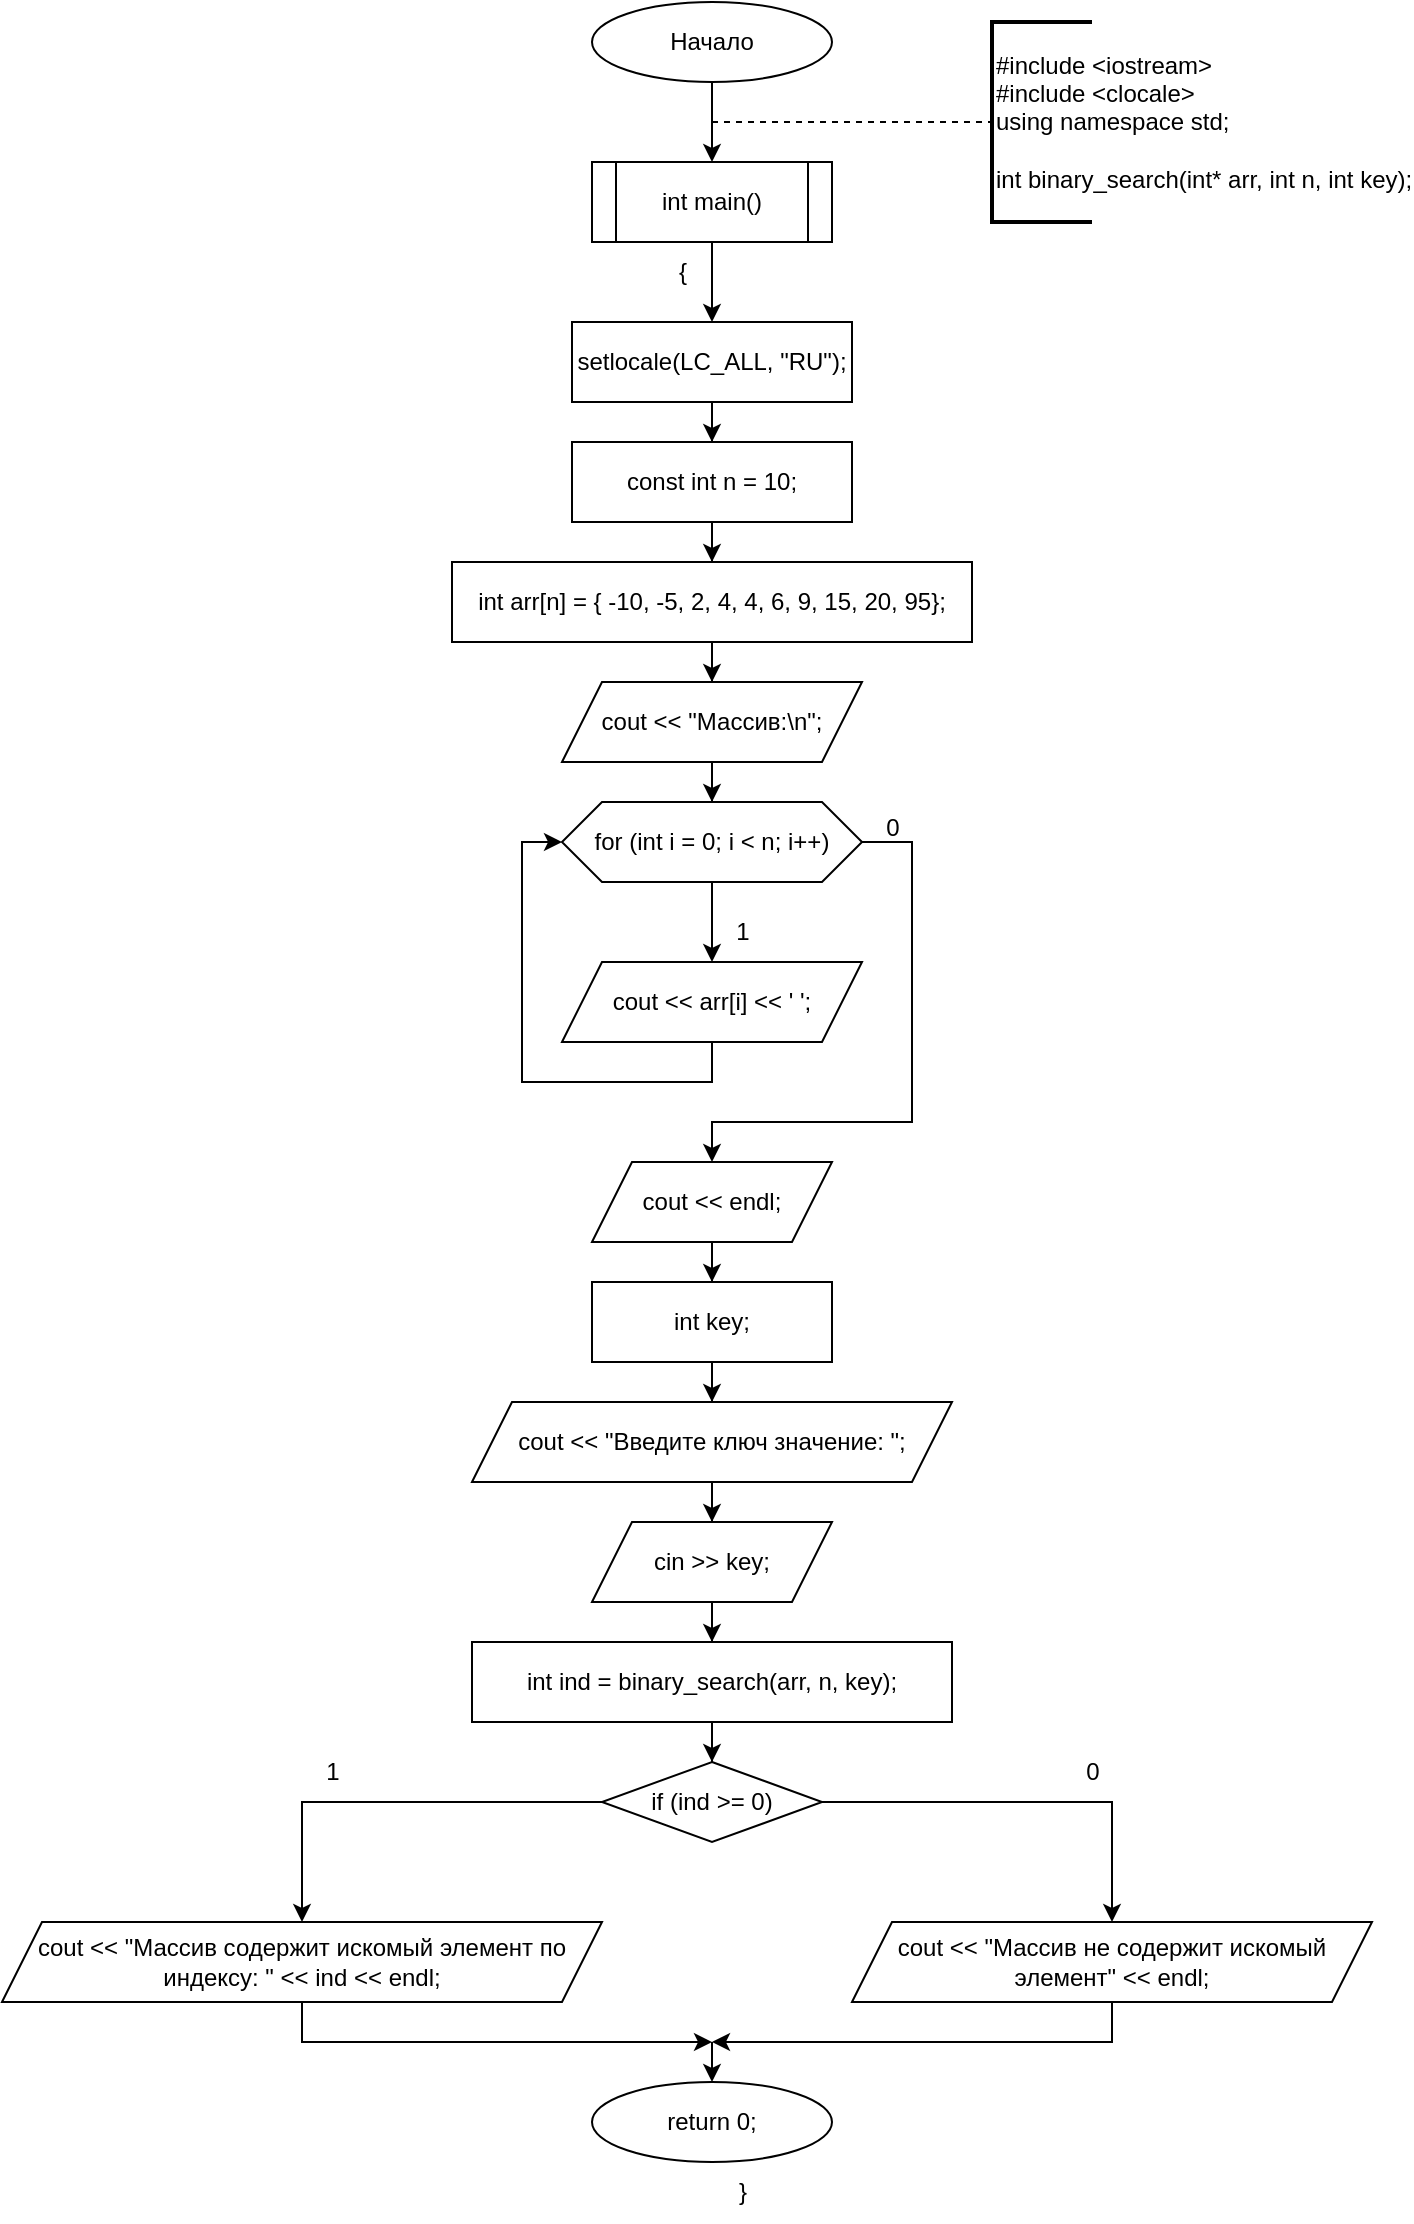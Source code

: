 <mxfile version="25.0.2" pages="2">
  <diagram name="main" id="-DWpRrdITYq4exo5wvGB">
    <mxGraphModel dx="1290" dy="717" grid="1" gridSize="10" guides="1" tooltips="1" connect="1" arrows="1" fold="1" page="1" pageScale="1" pageWidth="827" pageHeight="1169" math="0" shadow="0">
      <root>
        <mxCell id="0" />
        <mxCell id="1" parent="0" />
        <mxCell id="Wh_3jqzgotkl3UboG9bW-1" value="" style="edgeStyle=orthogonalEdgeStyle;rounded=0;orthogonalLoop=1;jettySize=auto;html=1;" edge="1" parent="1" source="Wh_3jqzgotkl3UboG9bW-2" target="Wh_3jqzgotkl3UboG9bW-4">
          <mxGeometry relative="1" as="geometry" />
        </mxCell>
        <mxCell id="Wh_3jqzgotkl3UboG9bW-2" value="Начало" style="ellipse;whiteSpace=wrap;html=1;" vertex="1" parent="1">
          <mxGeometry x="340" y="40" width="120" height="40" as="geometry" />
        </mxCell>
        <mxCell id="Wh_3jqzgotkl3UboG9bW-3" value="" style="edgeStyle=orthogonalEdgeStyle;rounded=0;orthogonalLoop=1;jettySize=auto;html=1;" edge="1" parent="1" source="Wh_3jqzgotkl3UboG9bW-4" target="Wh_3jqzgotkl3UboG9bW-8">
          <mxGeometry relative="1" as="geometry" />
        </mxCell>
        <mxCell id="Wh_3jqzgotkl3UboG9bW-4" value="int main()" style="shape=process;whiteSpace=wrap;html=1;backgroundOutline=1;" vertex="1" parent="1">
          <mxGeometry x="340" y="120" width="120" height="40" as="geometry" />
        </mxCell>
        <mxCell id="Wh_3jqzgotkl3UboG9bW-5" value="" style="endArrow=none;dashed=1;html=1;rounded=0;" edge="1" parent="1" target="Wh_3jqzgotkl3UboG9bW-6">
          <mxGeometry width="50" height="50" relative="1" as="geometry">
            <mxPoint x="400" y="100" as="sourcePoint" />
            <mxPoint x="560" y="100" as="targetPoint" />
          </mxGeometry>
        </mxCell>
        <mxCell id="Wh_3jqzgotkl3UboG9bW-6" value="&lt;div&gt;#include &amp;lt;iostream&amp;gt;&lt;/div&gt;&lt;div&gt;#include &amp;lt;clocale&amp;gt;&lt;/div&gt;&lt;div&gt;using namespace std;&lt;/div&gt;&lt;div&gt;&lt;br&gt;&lt;/div&gt;&lt;div&gt;int binary_search(int* arr, int n, int key);&lt;/div&gt;" style="strokeWidth=2;html=1;shape=mxgraph.flowchart.annotation_1;align=left;pointerEvents=1;" vertex="1" parent="1">
          <mxGeometry x="540" y="50" width="50" height="100" as="geometry" />
        </mxCell>
        <mxCell id="Wh_3jqzgotkl3UboG9bW-7" value="" style="edgeStyle=orthogonalEdgeStyle;rounded=0;orthogonalLoop=1;jettySize=auto;html=1;" edge="1" parent="1" source="Wh_3jqzgotkl3UboG9bW-8" target="Wh_3jqzgotkl3UboG9bW-11">
          <mxGeometry relative="1" as="geometry" />
        </mxCell>
        <mxCell id="Wh_3jqzgotkl3UboG9bW-8" value="setlocale(LC_ALL, &quot;RU&quot;);" style="whiteSpace=wrap;html=1;" vertex="1" parent="1">
          <mxGeometry x="330" y="200" width="140" height="40" as="geometry" />
        </mxCell>
        <mxCell id="Wh_3jqzgotkl3UboG9bW-9" value="{" style="text;html=1;align=center;verticalAlign=middle;resizable=0;points=[];autosize=1;strokeColor=none;fillColor=none;" vertex="1" parent="1">
          <mxGeometry x="370" y="160" width="30" height="30" as="geometry" />
        </mxCell>
        <mxCell id="Wh_3jqzgotkl3UboG9bW-10" value="" style="edgeStyle=orthogonalEdgeStyle;rounded=0;orthogonalLoop=1;jettySize=auto;html=1;" edge="1" parent="1" source="Wh_3jqzgotkl3UboG9bW-11" target="Wh_3jqzgotkl3UboG9bW-13">
          <mxGeometry relative="1" as="geometry" />
        </mxCell>
        <mxCell id="Wh_3jqzgotkl3UboG9bW-11" value="const int n = 10;" style="whiteSpace=wrap;html=1;" vertex="1" parent="1">
          <mxGeometry x="330" y="260" width="140" height="40" as="geometry" />
        </mxCell>
        <mxCell id="Wh_3jqzgotkl3UboG9bW-12" value="" style="edgeStyle=orthogonalEdgeStyle;rounded=0;orthogonalLoop=1;jettySize=auto;html=1;" edge="1" parent="1" source="Wh_3jqzgotkl3UboG9bW-13" target="Wh_3jqzgotkl3UboG9bW-15">
          <mxGeometry relative="1" as="geometry" />
        </mxCell>
        <mxCell id="Wh_3jqzgotkl3UboG9bW-13" value="int arr[n] = { -10, -5, 2, 4, 4, 6, 9, 15, 20, 95};" style="whiteSpace=wrap;html=1;" vertex="1" parent="1">
          <mxGeometry x="270" y="320" width="260" height="40" as="geometry" />
        </mxCell>
        <mxCell id="Wh_3jqzgotkl3UboG9bW-14" value="" style="edgeStyle=orthogonalEdgeStyle;rounded=0;orthogonalLoop=1;jettySize=auto;html=1;" edge="1" parent="1" source="Wh_3jqzgotkl3UboG9bW-15" target="Wh_3jqzgotkl3UboG9bW-18">
          <mxGeometry relative="1" as="geometry" />
        </mxCell>
        <mxCell id="Wh_3jqzgotkl3UboG9bW-15" value="cout &amp;lt;&amp;lt; &quot;Массив:\n&quot;;" style="shape=parallelogram;perimeter=parallelogramPerimeter;whiteSpace=wrap;html=1;fixedSize=1;" vertex="1" parent="1">
          <mxGeometry x="325" y="380" width="150" height="40" as="geometry" />
        </mxCell>
        <mxCell id="Wh_3jqzgotkl3UboG9bW-16" value="" style="edgeStyle=orthogonalEdgeStyle;rounded=0;orthogonalLoop=1;jettySize=auto;html=1;" edge="1" parent="1" source="Wh_3jqzgotkl3UboG9bW-18" target="Wh_3jqzgotkl3UboG9bW-20">
          <mxGeometry relative="1" as="geometry" />
        </mxCell>
        <mxCell id="Wh_3jqzgotkl3UboG9bW-17" style="edgeStyle=orthogonalEdgeStyle;rounded=0;orthogonalLoop=1;jettySize=auto;html=1;entryX=0.5;entryY=0;entryDx=0;entryDy=0;" edge="1" parent="1" source="Wh_3jqzgotkl3UboG9bW-18" target="Wh_3jqzgotkl3UboG9bW-24">
          <mxGeometry relative="1" as="geometry">
            <mxPoint x="400" y="620" as="targetPoint" />
            <Array as="points">
              <mxPoint x="500" y="460" />
              <mxPoint x="500" y="600" />
              <mxPoint x="400" y="600" />
            </Array>
          </mxGeometry>
        </mxCell>
        <mxCell id="Wh_3jqzgotkl3UboG9bW-18" value="for (int i = 0; i &amp;lt; n; i++)" style="shape=hexagon;perimeter=hexagonPerimeter2;whiteSpace=wrap;html=1;fixedSize=1;" vertex="1" parent="1">
          <mxGeometry x="325" y="440" width="150" height="40" as="geometry" />
        </mxCell>
        <mxCell id="Wh_3jqzgotkl3UboG9bW-19" style="edgeStyle=orthogonalEdgeStyle;rounded=0;orthogonalLoop=1;jettySize=auto;html=1;entryX=0;entryY=0.5;entryDx=0;entryDy=0;" edge="1" parent="1" source="Wh_3jqzgotkl3UboG9bW-20" target="Wh_3jqzgotkl3UboG9bW-18">
          <mxGeometry relative="1" as="geometry">
            <Array as="points">
              <mxPoint x="400" y="580" />
              <mxPoint x="305" y="580" />
              <mxPoint x="305" y="460" />
            </Array>
          </mxGeometry>
        </mxCell>
        <mxCell id="Wh_3jqzgotkl3UboG9bW-20" value="cout &amp;lt;&amp;lt; arr[i] &amp;lt;&amp;lt; &#39; &#39;;" style="shape=parallelogram;perimeter=parallelogramPerimeter;whiteSpace=wrap;html=1;fixedSize=1;" vertex="1" parent="1">
          <mxGeometry x="325" y="520" width="150" height="40" as="geometry" />
        </mxCell>
        <mxCell id="Wh_3jqzgotkl3UboG9bW-21" value="1" style="text;html=1;align=center;verticalAlign=middle;resizable=0;points=[];autosize=1;strokeColor=none;fillColor=none;" vertex="1" parent="1">
          <mxGeometry x="400" y="490" width="30" height="30" as="geometry" />
        </mxCell>
        <mxCell id="Wh_3jqzgotkl3UboG9bW-22" value="0" style="text;html=1;align=center;verticalAlign=middle;resizable=0;points=[];autosize=1;strokeColor=none;fillColor=none;" vertex="1" parent="1">
          <mxGeometry x="475" y="438" width="30" height="30" as="geometry" />
        </mxCell>
        <mxCell id="Wh_3jqzgotkl3UboG9bW-23" value="" style="edgeStyle=orthogonalEdgeStyle;rounded=0;orthogonalLoop=1;jettySize=auto;html=1;" edge="1" parent="1" source="Wh_3jqzgotkl3UboG9bW-24" target="Wh_3jqzgotkl3UboG9bW-26">
          <mxGeometry relative="1" as="geometry" />
        </mxCell>
        <mxCell id="Wh_3jqzgotkl3UboG9bW-24" value="cout &amp;lt;&amp;lt; endl;" style="shape=parallelogram;perimeter=parallelogramPerimeter;whiteSpace=wrap;html=1;fixedSize=1;" vertex="1" parent="1">
          <mxGeometry x="340" y="620" width="120" height="40" as="geometry" />
        </mxCell>
        <mxCell id="Wh_3jqzgotkl3UboG9bW-25" value="" style="edgeStyle=orthogonalEdgeStyle;rounded=0;orthogonalLoop=1;jettySize=auto;html=1;" edge="1" parent="1" source="Wh_3jqzgotkl3UboG9bW-26" target="Wh_3jqzgotkl3UboG9bW-28">
          <mxGeometry relative="1" as="geometry" />
        </mxCell>
        <mxCell id="Wh_3jqzgotkl3UboG9bW-26" value="int key;" style="whiteSpace=wrap;html=1;" vertex="1" parent="1">
          <mxGeometry x="340" y="680" width="120" height="40" as="geometry" />
        </mxCell>
        <mxCell id="Wh_3jqzgotkl3UboG9bW-27" value="" style="edgeStyle=orthogonalEdgeStyle;rounded=0;orthogonalLoop=1;jettySize=auto;html=1;" edge="1" parent="1" source="Wh_3jqzgotkl3UboG9bW-28" target="Wh_3jqzgotkl3UboG9bW-30">
          <mxGeometry relative="1" as="geometry" />
        </mxCell>
        <mxCell id="Wh_3jqzgotkl3UboG9bW-28" value="cout &amp;lt;&amp;lt; &quot;Введите ключ значение: &quot;;" style="shape=parallelogram;perimeter=parallelogramPerimeter;whiteSpace=wrap;html=1;fixedSize=1;" vertex="1" parent="1">
          <mxGeometry x="280" y="740" width="240" height="40" as="geometry" />
        </mxCell>
        <mxCell id="Wh_3jqzgotkl3UboG9bW-29" value="" style="edgeStyle=orthogonalEdgeStyle;rounded=0;orthogonalLoop=1;jettySize=auto;html=1;" edge="1" parent="1" source="Wh_3jqzgotkl3UboG9bW-30" target="Wh_3jqzgotkl3UboG9bW-32">
          <mxGeometry relative="1" as="geometry" />
        </mxCell>
        <mxCell id="Wh_3jqzgotkl3UboG9bW-30" value="cin &amp;gt;&amp;gt; key;" style="shape=parallelogram;perimeter=parallelogramPerimeter;whiteSpace=wrap;html=1;fixedSize=1;" vertex="1" parent="1">
          <mxGeometry x="340" y="800" width="120" height="40" as="geometry" />
        </mxCell>
        <mxCell id="Wh_3jqzgotkl3UboG9bW-31" value="" style="edgeStyle=orthogonalEdgeStyle;rounded=0;orthogonalLoop=1;jettySize=auto;html=1;" edge="1" parent="1" source="Wh_3jqzgotkl3UboG9bW-32" target="Wh_3jqzgotkl3UboG9bW-35">
          <mxGeometry relative="1" as="geometry" />
        </mxCell>
        <mxCell id="Wh_3jqzgotkl3UboG9bW-32" value="int ind = binary_search(arr, n, key);" style="whiteSpace=wrap;html=1;" vertex="1" parent="1">
          <mxGeometry x="280" y="860" width="240" height="40" as="geometry" />
        </mxCell>
        <mxCell id="Wh_3jqzgotkl3UboG9bW-33" value="" style="edgeStyle=orthogonalEdgeStyle;rounded=0;orthogonalLoop=1;jettySize=auto;html=1;exitX=0;exitY=0.5;exitDx=0;exitDy=0;" edge="1" parent="1" source="Wh_3jqzgotkl3UboG9bW-35" target="Wh_3jqzgotkl3UboG9bW-37">
          <mxGeometry relative="1" as="geometry" />
        </mxCell>
        <mxCell id="Wh_3jqzgotkl3UboG9bW-34" style="edgeStyle=orthogonalEdgeStyle;rounded=0;orthogonalLoop=1;jettySize=auto;html=1;" edge="1" parent="1" source="Wh_3jqzgotkl3UboG9bW-35" target="Wh_3jqzgotkl3UboG9bW-40">
          <mxGeometry relative="1" as="geometry">
            <mxPoint x="560" y="1000.0" as="targetPoint" />
          </mxGeometry>
        </mxCell>
        <mxCell id="Wh_3jqzgotkl3UboG9bW-35" value="if (ind &amp;gt;= 0)" style="rhombus;whiteSpace=wrap;html=1;" vertex="1" parent="1">
          <mxGeometry x="345" y="920" width="110" height="40" as="geometry" />
        </mxCell>
        <mxCell id="Wh_3jqzgotkl3UboG9bW-36" style="edgeStyle=orthogonalEdgeStyle;rounded=0;orthogonalLoop=1;jettySize=auto;html=1;exitX=0.5;exitY=1;exitDx=0;exitDy=0;" edge="1" parent="1" source="Wh_3jqzgotkl3UboG9bW-37">
          <mxGeometry relative="1" as="geometry">
            <mxPoint x="400" y="1060.0" as="targetPoint" />
            <Array as="points">
              <mxPoint x="195" y="1060" />
            </Array>
          </mxGeometry>
        </mxCell>
        <mxCell id="Wh_3jqzgotkl3UboG9bW-37" value="cout &amp;lt;&amp;lt; &quot;Массив содержит искомый элемент по индексу: &quot; &amp;lt;&amp;lt; ind &amp;lt;&amp;lt; endl;" style="shape=parallelogram;perimeter=parallelogramPerimeter;whiteSpace=wrap;html=1;fixedSize=1;" vertex="1" parent="1">
          <mxGeometry x="45" y="1000" width="300" height="40" as="geometry" />
        </mxCell>
        <mxCell id="Wh_3jqzgotkl3UboG9bW-38" value="1" style="text;html=1;align=center;verticalAlign=middle;resizable=0;points=[];autosize=1;strokeColor=none;fillColor=none;" vertex="1" parent="1">
          <mxGeometry x="195" y="910" width="30" height="30" as="geometry" />
        </mxCell>
        <mxCell id="Wh_3jqzgotkl3UboG9bW-39" style="edgeStyle=orthogonalEdgeStyle;rounded=0;orthogonalLoop=1;jettySize=auto;html=1;exitX=0.5;exitY=1;exitDx=0;exitDy=0;" edge="1" parent="1" source="Wh_3jqzgotkl3UboG9bW-40">
          <mxGeometry relative="1" as="geometry">
            <mxPoint x="400" y="1060.0" as="targetPoint" />
            <Array as="points">
              <mxPoint x="600" y="1060" />
            </Array>
          </mxGeometry>
        </mxCell>
        <mxCell id="Wh_3jqzgotkl3UboG9bW-40" value="cout &amp;lt;&amp;lt; &quot;Массив не содержит искомый элемент&quot; &amp;lt;&amp;lt; endl;" style="shape=parallelogram;perimeter=parallelogramPerimeter;whiteSpace=wrap;html=1;fixedSize=1;" vertex="1" parent="1">
          <mxGeometry x="470" y="1000" width="260" height="40" as="geometry" />
        </mxCell>
        <mxCell id="Wh_3jqzgotkl3UboG9bW-41" value="0" style="text;html=1;align=center;verticalAlign=middle;resizable=0;points=[];autosize=1;strokeColor=none;fillColor=none;" vertex="1" parent="1">
          <mxGeometry x="575" y="910" width="30" height="30" as="geometry" />
        </mxCell>
        <mxCell id="Wh_3jqzgotkl3UboG9bW-42" value="" style="endArrow=classic;html=1;rounded=0;entryX=0.5;entryY=0;entryDx=0;entryDy=0;" edge="1" parent="1" target="Wh_3jqzgotkl3UboG9bW-43">
          <mxGeometry width="50" height="50" relative="1" as="geometry">
            <mxPoint x="400" y="1060" as="sourcePoint" />
            <mxPoint x="400" y="1080" as="targetPoint" />
          </mxGeometry>
        </mxCell>
        <mxCell id="Wh_3jqzgotkl3UboG9bW-43" value="return 0;" style="ellipse;whiteSpace=wrap;html=1;" vertex="1" parent="1">
          <mxGeometry x="340" y="1080" width="120" height="40" as="geometry" />
        </mxCell>
        <mxCell id="Wh_3jqzgotkl3UboG9bW-44" value="}" style="text;html=1;align=center;verticalAlign=middle;resizable=0;points=[];autosize=1;strokeColor=none;fillColor=none;" vertex="1" parent="1">
          <mxGeometry x="400" y="1120" width="30" height="30" as="geometry" />
        </mxCell>
      </root>
    </mxGraphModel>
  </diagram>
  <diagram id="sib49OxGQsSJUuIEdI8w" name="binary_search">
    <mxGraphModel dx="1229" dy="683" grid="1" gridSize="10" guides="1" tooltips="1" connect="1" arrows="1" fold="1" page="1" pageScale="1" pageWidth="827" pageHeight="1169" math="0" shadow="0">
      <root>
        <mxCell id="0" />
        <mxCell id="1" parent="0" />
        <mxCell id="rbbXoeVL8-GsxYeTW-SQ-3" value="" style="edgeStyle=orthogonalEdgeStyle;rounded=0;orthogonalLoop=1;jettySize=auto;html=1;" edge="1" parent="1" source="rbbXoeVL8-GsxYeTW-SQ-1" target="rbbXoeVL8-GsxYeTW-SQ-2">
          <mxGeometry relative="1" as="geometry" />
        </mxCell>
        <mxCell id="rbbXoeVL8-GsxYeTW-SQ-1" value="int binary_search(int* arr, int n, int key)" style="shape=process;whiteSpace=wrap;html=1;backgroundOutline=1;size=0.038;" vertex="1" parent="1">
          <mxGeometry x="280" y="40" width="240" height="40" as="geometry" />
        </mxCell>
        <mxCell id="rbbXoeVL8-GsxYeTW-SQ-6" value="" style="edgeStyle=orthogonalEdgeStyle;rounded=0;orthogonalLoop=1;jettySize=auto;html=1;" edge="1" parent="1" source="rbbXoeVL8-GsxYeTW-SQ-2" target="rbbXoeVL8-GsxYeTW-SQ-5">
          <mxGeometry relative="1" as="geometry" />
        </mxCell>
        <mxCell id="rbbXoeVL8-GsxYeTW-SQ-2" value="int left = 0, right = n - 1;" style="whiteSpace=wrap;html=1;" vertex="1" parent="1">
          <mxGeometry x="330" y="120" width="140" height="40" as="geometry" />
        </mxCell>
        <mxCell id="rbbXoeVL8-GsxYeTW-SQ-4" value="{" style="text;html=1;align=center;verticalAlign=middle;resizable=0;points=[];autosize=1;strokeColor=none;fillColor=none;" vertex="1" parent="1">
          <mxGeometry x="370" y="80" width="30" height="30" as="geometry" />
        </mxCell>
        <mxCell id="rbbXoeVL8-GsxYeTW-SQ-8" value="" style="edgeStyle=orthogonalEdgeStyle;rounded=0;orthogonalLoop=1;jettySize=auto;html=1;" edge="1" parent="1" source="rbbXoeVL8-GsxYeTW-SQ-5" target="rbbXoeVL8-GsxYeTW-SQ-7">
          <mxGeometry relative="1" as="geometry" />
        </mxCell>
        <mxCell id="xaztZXbOCxgPHAclLVbQ-19" style="edgeStyle=orthogonalEdgeStyle;rounded=0;orthogonalLoop=1;jettySize=auto;html=1;entryX=0.5;entryY=0;entryDx=0;entryDy=0;" edge="1" parent="1" source="rbbXoeVL8-GsxYeTW-SQ-5" target="xaztZXbOCxgPHAclLVbQ-18">
          <mxGeometry relative="1" as="geometry" />
        </mxCell>
        <mxCell id="rbbXoeVL8-GsxYeTW-SQ-5" value="while (left &amp;lt;= right)" style="rhombus;whiteSpace=wrap;html=1;" vertex="1" parent="1">
          <mxGeometry x="320" y="200" width="160" height="40" as="geometry" />
        </mxCell>
        <mxCell id="rbbXoeVL8-GsxYeTW-SQ-12" value="" style="edgeStyle=orthogonalEdgeStyle;rounded=0;orthogonalLoop=1;jettySize=auto;html=1;" edge="1" parent="1" source="rbbXoeVL8-GsxYeTW-SQ-7" target="rbbXoeVL8-GsxYeTW-SQ-11">
          <mxGeometry relative="1" as="geometry" />
        </mxCell>
        <mxCell id="rbbXoeVL8-GsxYeTW-SQ-7" value="int mid = (left + right) / 2;" style="whiteSpace=wrap;html=1;" vertex="1" parent="1">
          <mxGeometry x="330" y="280" width="140" height="40" as="geometry" />
        </mxCell>
        <mxCell id="rbbXoeVL8-GsxYeTW-SQ-9" value="{" style="text;html=1;align=center;verticalAlign=middle;resizable=0;points=[];autosize=1;strokeColor=none;fillColor=none;" vertex="1" parent="1">
          <mxGeometry x="370" y="240" width="30" height="30" as="geometry" />
        </mxCell>
        <mxCell id="rbbXoeVL8-GsxYeTW-SQ-10" value="1" style="text;html=1;align=center;verticalAlign=middle;resizable=0;points=[];autosize=1;strokeColor=none;fillColor=none;" vertex="1" parent="1">
          <mxGeometry x="400" y="250" width="30" height="30" as="geometry" />
        </mxCell>
        <mxCell id="rbbXoeVL8-GsxYeTW-SQ-13" style="edgeStyle=orthogonalEdgeStyle;rounded=0;orthogonalLoop=1;jettySize=auto;html=1;entryX=0.5;entryY=0;entryDx=0;entryDy=0;" edge="1" parent="1" source="rbbXoeVL8-GsxYeTW-SQ-11" target="xaztZXbOCxgPHAclLVbQ-1">
          <mxGeometry relative="1" as="geometry">
            <mxPoint x="240" y="440.0" as="targetPoint" />
          </mxGeometry>
        </mxCell>
        <mxCell id="xaztZXbOCxgPHAclLVbQ-4" value="" style="edgeStyle=orthogonalEdgeStyle;rounded=0;orthogonalLoop=1;jettySize=auto;html=1;exitX=1;exitY=0.5;exitDx=0;exitDy=0;" edge="1" parent="1" source="rbbXoeVL8-GsxYeTW-SQ-11" target="xaztZXbOCxgPHAclLVbQ-3">
          <mxGeometry relative="1" as="geometry" />
        </mxCell>
        <mxCell id="rbbXoeVL8-GsxYeTW-SQ-11" value="if (arr[mid] == key)" style="rhombus;whiteSpace=wrap;html=1;" vertex="1" parent="1">
          <mxGeometry x="320" y="360" width="160" height="40" as="geometry" />
        </mxCell>
        <mxCell id="xaztZXbOCxgPHAclLVbQ-14" style="edgeStyle=orthogonalEdgeStyle;rounded=0;orthogonalLoop=1;jettySize=auto;html=1;exitX=0.5;exitY=1;exitDx=0;exitDy=0;" edge="1" parent="1" source="xaztZXbOCxgPHAclLVbQ-1">
          <mxGeometry relative="1" as="geometry">
            <mxPoint x="400" y="580" as="targetPoint" />
            <Array as="points">
              <mxPoint x="240" y="580" />
              <mxPoint x="400" y="580" />
            </Array>
          </mxGeometry>
        </mxCell>
        <mxCell id="xaztZXbOCxgPHAclLVbQ-1" value="return mid;" style="ellipse;whiteSpace=wrap;html=1;" vertex="1" parent="1">
          <mxGeometry x="180" y="440" width="120" height="40" as="geometry" />
        </mxCell>
        <mxCell id="xaztZXbOCxgPHAclLVbQ-2" value="1" style="text;html=1;align=center;verticalAlign=middle;resizable=0;points=[];autosize=1;strokeColor=none;fillColor=none;" vertex="1" parent="1">
          <mxGeometry x="240" y="350" width="30" height="30" as="geometry" />
        </mxCell>
        <mxCell id="xaztZXbOCxgPHAclLVbQ-6" value="" style="edgeStyle=orthogonalEdgeStyle;rounded=0;orthogonalLoop=1;jettySize=auto;html=1;exitX=0;exitY=0.5;exitDx=0;exitDy=0;" edge="1" parent="1" source="xaztZXbOCxgPHAclLVbQ-3" target="xaztZXbOCxgPHAclLVbQ-5">
          <mxGeometry relative="1" as="geometry" />
        </mxCell>
        <mxCell id="xaztZXbOCxgPHAclLVbQ-10" value="" style="edgeStyle=orthogonalEdgeStyle;rounded=0;orthogonalLoop=1;jettySize=auto;html=1;entryX=0.5;entryY=0;entryDx=0;entryDy=0;exitX=1;exitY=0.5;exitDx=0;exitDy=0;" edge="1" parent="1" source="xaztZXbOCxgPHAclLVbQ-3" target="xaztZXbOCxgPHAclLVbQ-9">
          <mxGeometry relative="1" as="geometry" />
        </mxCell>
        <mxCell id="xaztZXbOCxgPHAclLVbQ-3" value="if (arr[mid] &amp;lt; key)" style="rhombus;whiteSpace=wrap;html=1;" vertex="1" parent="1">
          <mxGeometry x="480" y="440" width="160" height="40" as="geometry" />
        </mxCell>
        <mxCell id="xaztZXbOCxgPHAclLVbQ-12" style="edgeStyle=orthogonalEdgeStyle;rounded=0;orthogonalLoop=1;jettySize=auto;html=1;exitX=0.5;exitY=1;exitDx=0;exitDy=0;" edge="1" parent="1" source="xaztZXbOCxgPHAclLVbQ-5">
          <mxGeometry relative="1" as="geometry">
            <mxPoint x="560.0" y="540.0" as="targetPoint" />
            <Array as="points">
              <mxPoint x="420" y="540" />
            </Array>
          </mxGeometry>
        </mxCell>
        <mxCell id="xaztZXbOCxgPHAclLVbQ-5" value="left = mid + 1;" style="whiteSpace=wrap;html=1;" vertex="1" parent="1">
          <mxGeometry x="360" y="480" width="120" height="40" as="geometry" />
        </mxCell>
        <mxCell id="xaztZXbOCxgPHAclLVbQ-7" value="1" style="text;html=1;align=center;verticalAlign=middle;resizable=0;points=[];autosize=1;strokeColor=none;fillColor=none;" vertex="1" parent="1">
          <mxGeometry x="420" y="430" width="30" height="30" as="geometry" />
        </mxCell>
        <mxCell id="xaztZXbOCxgPHAclLVbQ-8" value="0" style="text;html=1;align=center;verticalAlign=middle;resizable=0;points=[];autosize=1;strokeColor=none;fillColor=none;" vertex="1" parent="1">
          <mxGeometry x="530" y="350" width="30" height="30" as="geometry" />
        </mxCell>
        <mxCell id="xaztZXbOCxgPHAclLVbQ-13" style="edgeStyle=orthogonalEdgeStyle;rounded=0;orthogonalLoop=1;jettySize=auto;html=1;" edge="1" parent="1" source="xaztZXbOCxgPHAclLVbQ-9">
          <mxGeometry relative="1" as="geometry">
            <mxPoint x="560.0" y="540.0" as="targetPoint" />
            <Array as="points">
              <mxPoint x="700" y="540" />
            </Array>
          </mxGeometry>
        </mxCell>
        <mxCell id="xaztZXbOCxgPHAclLVbQ-9" value="right = mid - 1;" style="whiteSpace=wrap;html=1;" vertex="1" parent="1">
          <mxGeometry x="640" y="480" width="120" height="40" as="geometry" />
        </mxCell>
        <mxCell id="xaztZXbOCxgPHAclLVbQ-11" value="0" style="text;html=1;align=center;verticalAlign=middle;resizable=0;points=[];autosize=1;strokeColor=none;fillColor=none;" vertex="1" parent="1">
          <mxGeometry x="670" y="430" width="30" height="30" as="geometry" />
        </mxCell>
        <mxCell id="xaztZXbOCxgPHAclLVbQ-15" value="" style="endArrow=classic;html=1;rounded=0;" edge="1" parent="1">
          <mxGeometry width="50" height="50" relative="1" as="geometry">
            <mxPoint x="560" y="540" as="sourcePoint" />
            <mxPoint x="400" y="580" as="targetPoint" />
            <Array as="points">
              <mxPoint x="560" y="580" />
            </Array>
          </mxGeometry>
        </mxCell>
        <mxCell id="xaztZXbOCxgPHAclLVbQ-16" value="" style="endArrow=classic;html=1;rounded=0;" edge="1" parent="1">
          <mxGeometry width="50" height="50" relative="1" as="geometry">
            <mxPoint x="400" y="580" as="sourcePoint" />
            <mxPoint x="400" y="180" as="targetPoint" />
            <Array as="points">
              <mxPoint x="400" y="600" />
              <mxPoint x="160" y="600" />
              <mxPoint x="160" y="380" />
              <mxPoint x="160" y="180" />
            </Array>
          </mxGeometry>
        </mxCell>
        <mxCell id="xaztZXbOCxgPHAclLVbQ-17" value="}" style="text;html=1;align=center;verticalAlign=middle;resizable=0;points=[];autosize=1;strokeColor=none;fillColor=none;" vertex="1" parent="1">
          <mxGeometry x="399" y="578" width="30" height="30" as="geometry" />
        </mxCell>
        <mxCell id="xaztZXbOCxgPHAclLVbQ-18" value="return -1;" style="ellipse;whiteSpace=wrap;html=1;" vertex="1" parent="1">
          <mxGeometry x="540" y="240" width="120" height="40" as="geometry" />
        </mxCell>
        <mxCell id="xaztZXbOCxgPHAclLVbQ-20" value="}" style="text;html=1;align=center;verticalAlign=middle;resizable=0;points=[];autosize=1;strokeColor=none;fillColor=none;" vertex="1" parent="1">
          <mxGeometry x="600" y="280" width="30" height="30" as="geometry" />
        </mxCell>
        <mxCell id="xaztZXbOCxgPHAclLVbQ-21" value="0" style="text;html=1;align=center;verticalAlign=middle;resizable=0;points=[];autosize=1;strokeColor=none;fillColor=none;" vertex="1" parent="1">
          <mxGeometry x="570" y="190" width="30" height="30" as="geometry" />
        </mxCell>
      </root>
    </mxGraphModel>
  </diagram>
</mxfile>
